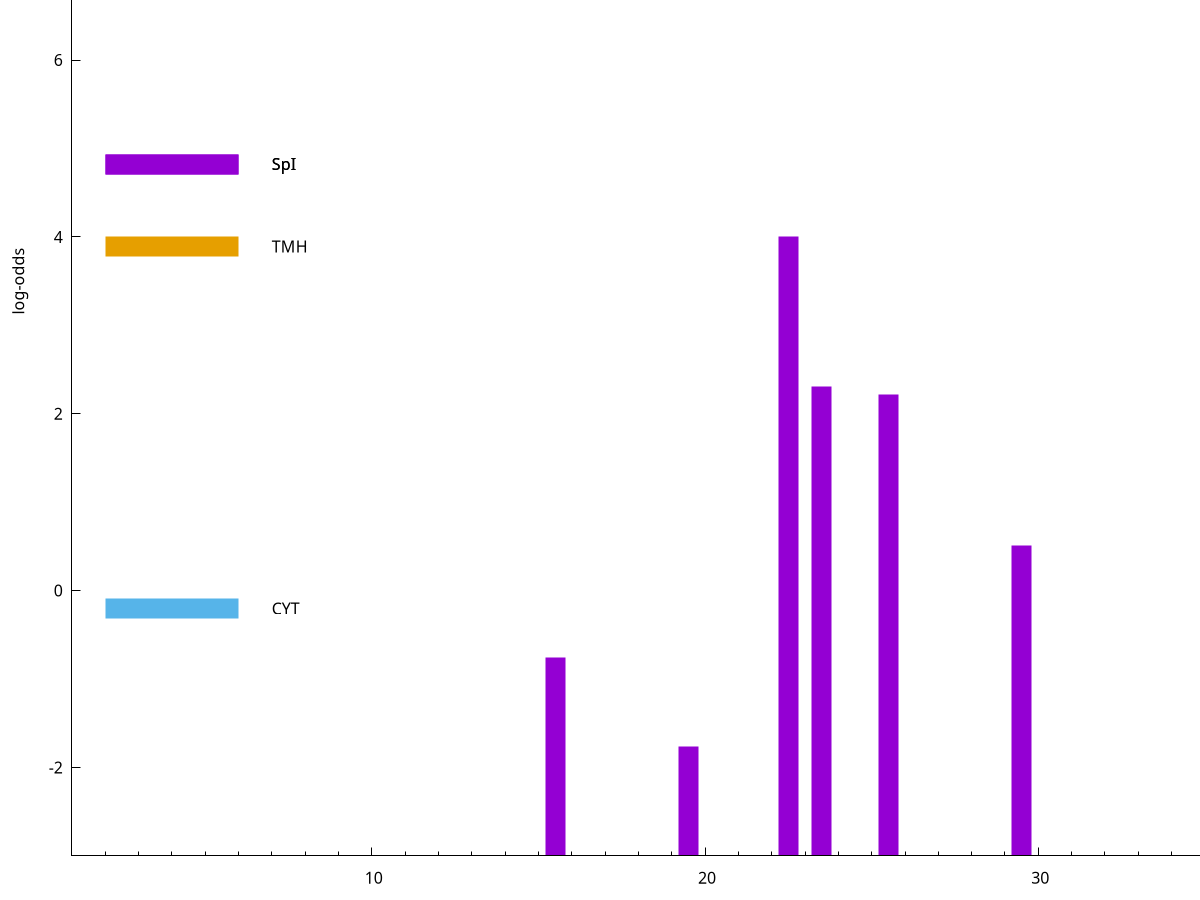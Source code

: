 set title "LipoP predictions for SRR5666568.gff"
set size 2., 1.4
set xrange [1:70] 
set mxtics 10
set yrange [-3:10]
set y2range [0:13]
set ylabel "log-odds"
set term postscript eps color solid "Helvetica" 30
set output "SRR5666568.gff76.eps"
set arrow from 2,4.82293 to 6,4.82293 nohead lt 1 lw 20
set label "SpI" at 7,4.82293
set arrow from 2,3.89178 to 6,3.89178 nohead lt 4 lw 20
set label "TMH" at 7,3.89178
set arrow from 2,-0.200913 to 6,-0.200913 nohead lt 3 lw 20
set label "CYT" at 7,-0.200913
set arrow from 2,4.82293 to 6,4.82293 nohead lt 1 lw 20
set label "SpI" at 7,4.82293
# NOTE: The scores below are the log-odds scores with the threshold
# NOTE: subtracted (a hack to make gnuplot make the histogram all
# NOTE: look nice).
plot "-" axes x1y2 title "" with impulses lt 1 lw 20
22.500000 7.009250
23.500000 5.302450
25.500000 5.217410
29.500000 3.507968
15.500000 2.238972
19.500000 1.238930
e
exit
